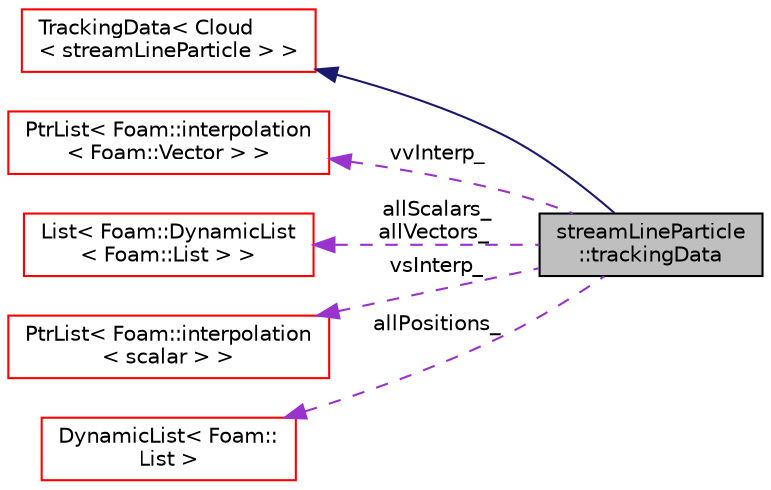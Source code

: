 digraph "streamLineParticle::trackingData"
{
  bgcolor="transparent";
  edge [fontname="Helvetica",fontsize="10",labelfontname="Helvetica",labelfontsize="10"];
  node [fontname="Helvetica",fontsize="10",shape=record];
  rankdir="LR";
  Node1 [label="streamLineParticle\l::trackingData",height=0.2,width=0.4,color="black", fillcolor="grey75", style="filled", fontcolor="black"];
  Node2 -> Node1 [dir="back",color="midnightblue",fontsize="10",style="solid",fontname="Helvetica"];
  Node2 [label="TrackingData\< Cloud\l\< streamLineParticle \> \>",height=0.2,width=0.4,color="red",URL="$a02725.html"];
  Node3 -> Node1 [dir="back",color="darkorchid3",fontsize="10",style="dashed",label=" vvInterp_" ,fontname="Helvetica"];
  Node3 [label="PtrList\< Foam::interpolation\l\< Foam::Vector \> \>",height=0.2,width=0.4,color="red",URL="$a02072.html"];
  Node4 -> Node1 [dir="back",color="darkorchid3",fontsize="10",style="dashed",label=" allScalars_\nallVectors_" ,fontname="Helvetica"];
  Node4 [label="List\< Foam::DynamicList\l\< Foam::List \> \>",height=0.2,width=0.4,color="red",URL="$a01391.html"];
  Node5 -> Node1 [dir="back",color="darkorchid3",fontsize="10",style="dashed",label=" vsInterp_" ,fontname="Helvetica"];
  Node5 [label="PtrList\< Foam::interpolation\l\< scalar \> \>",height=0.2,width=0.4,color="red",URL="$a02072.html"];
  Node6 -> Node1 [dir="back",color="darkorchid3",fontsize="10",style="dashed",label=" allPositions_" ,fontname="Helvetica"];
  Node6 [label="DynamicList\< Foam::\lList \>",height=0.2,width=0.4,color="red",URL="$a00613.html"];
}
